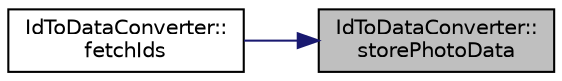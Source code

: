 digraph "IdToDataConverter::storePhotoData"
{
 // LATEX_PDF_SIZE
  edge [fontname="Helvetica",fontsize="10",labelfontname="Helvetica",labelfontsize="10"];
  node [fontname="Helvetica",fontsize="10",shape=record];
  rankdir="RL";
  Node1 [label="IdToDataConverter::\lstorePhotoData",height=0.2,width=0.4,color="black", fillcolor="grey75", style="filled", fontcolor="black",tooltip=" "];
  Node1 -> Node2 [dir="back",color="midnightblue",fontsize="10",style="solid",fontname="Helvetica"];
  Node2 [label="IdToDataConverter::\lfetchIds",height=0.2,width=0.4,color="black", fillcolor="white", style="filled",URL="$class_id_to_data_converter.html#aa417b3a4822c66fef649e76b57ec8c27",tooltip=" "];
}

